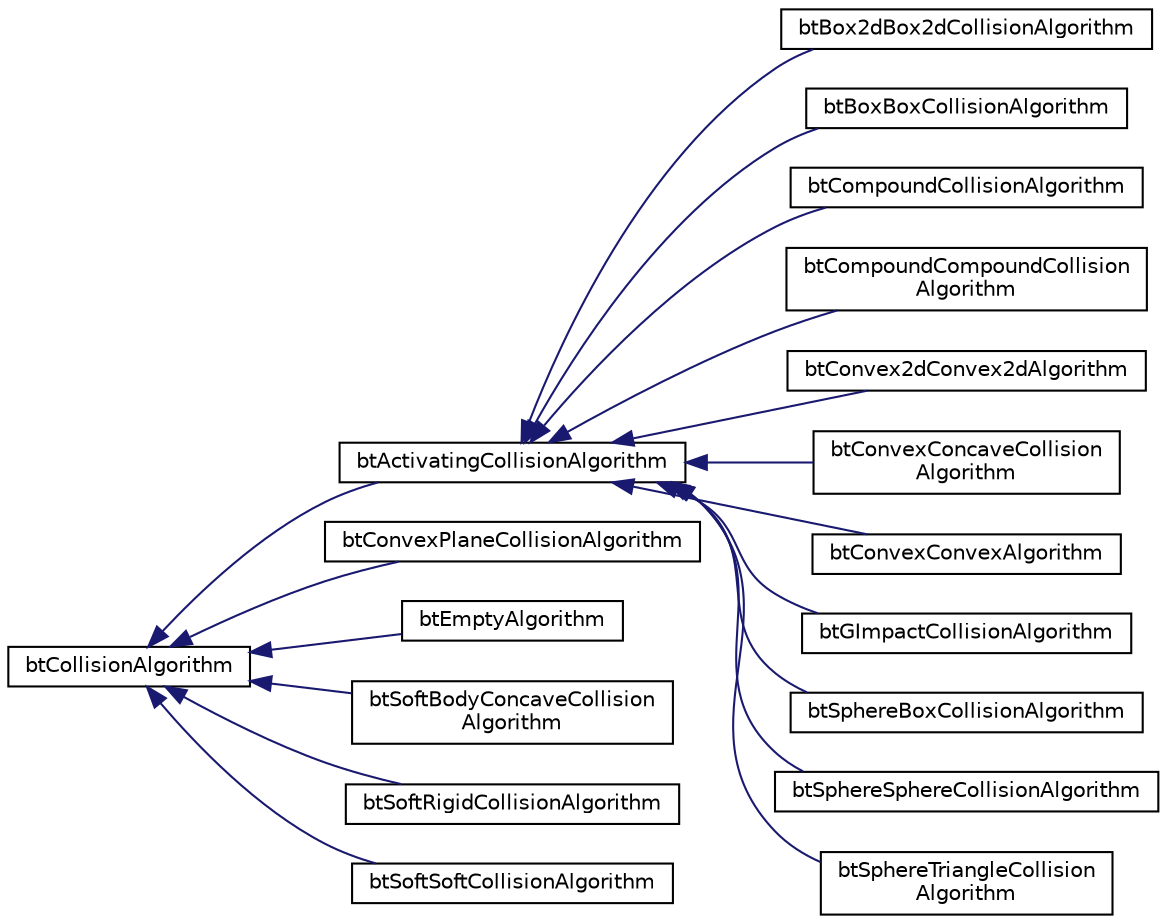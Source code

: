 digraph "Graphical Class Hierarchy"
{
  edge [fontname="Helvetica",fontsize="10",labelfontname="Helvetica",labelfontsize="10"];
  node [fontname="Helvetica",fontsize="10",shape=record];
  rankdir="LR";
  Node1 [label="btCollisionAlgorithm",height=0.2,width=0.4,color="black", fillcolor="white", style="filled",URL="$classbt_collision_algorithm.html"];
  Node1 -> Node2 [dir="back",color="midnightblue",fontsize="10",style="solid",fontname="Helvetica"];
  Node2 [label="btActivatingCollisionAlgorithm",height=0.2,width=0.4,color="black", fillcolor="white", style="filled",URL="$classbt_activating_collision_algorithm.html",tooltip="This class is not enabled yet (work-in-progress) to more aggressively activate objects. "];
  Node2 -> Node3 [dir="back",color="midnightblue",fontsize="10",style="solid",fontname="Helvetica"];
  Node3 [label="btBox2dBox2dCollisionAlgorithm",height=0.2,width=0.4,color="black", fillcolor="white", style="filled",URL="$classbt_box2d_box2d_collision_algorithm.html",tooltip="box-box collision detection "];
  Node2 -> Node4 [dir="back",color="midnightblue",fontsize="10",style="solid",fontname="Helvetica"];
  Node4 [label="btBoxBoxCollisionAlgorithm",height=0.2,width=0.4,color="black", fillcolor="white", style="filled",URL="$classbt_box_box_collision_algorithm.html",tooltip="box-box collision detection "];
  Node2 -> Node5 [dir="back",color="midnightblue",fontsize="10",style="solid",fontname="Helvetica"];
  Node5 [label="btCompoundCollisionAlgorithm",height=0.2,width=0.4,color="black", fillcolor="white", style="filled",URL="$classbt_compound_collision_algorithm.html",tooltip="btCompoundCollisionAlgorithm supports collision between CompoundCollisionShapes and other collision s..."];
  Node2 -> Node6 [dir="back",color="midnightblue",fontsize="10",style="solid",fontname="Helvetica"];
  Node6 [label="btCompoundCompoundCollision\lAlgorithm",height=0.2,width=0.4,color="black", fillcolor="white", style="filled",URL="$classbt_compound_compound_collision_algorithm.html",tooltip="btCompoundCompoundCollisionAlgorithm supports collision between two btCompoundCollisionShape shapes ..."];
  Node2 -> Node7 [dir="back",color="midnightblue",fontsize="10",style="solid",fontname="Helvetica"];
  Node7 [label="btConvex2dConvex2dAlgorithm",height=0.2,width=0.4,color="black", fillcolor="white", style="filled",URL="$classbt_convex2d_convex2d_algorithm.html"];
  Node2 -> Node8 [dir="back",color="midnightblue",fontsize="10",style="solid",fontname="Helvetica"];
  Node8 [label="btConvexConcaveCollision\lAlgorithm",height=0.2,width=0.4,color="black", fillcolor="white", style="filled",URL="$classbt_convex_concave_collision_algorithm.html",tooltip="btConvexConcaveCollisionAlgorithm supports collision between convex shapes and (concave) trianges mes..."];
  Node2 -> Node9 [dir="back",color="midnightblue",fontsize="10",style="solid",fontname="Helvetica"];
  Node9 [label="btConvexConvexAlgorithm",height=0.2,width=0.4,color="black", fillcolor="white", style="filled",URL="$classbt_convex_convex_algorithm.html"];
  Node2 -> Node10 [dir="back",color="midnightblue",fontsize="10",style="solid",fontname="Helvetica"];
  Node10 [label="btGImpactCollisionAlgorithm",height=0.2,width=0.4,color="black", fillcolor="white", style="filled",URL="$classbt_g_impact_collision_algorithm.html",tooltip="Collision Algorithm for GImpact Shapes. "];
  Node2 -> Node11 [dir="back",color="midnightblue",fontsize="10",style="solid",fontname="Helvetica"];
  Node11 [label="btSphereBoxCollisionAlgorithm",height=0.2,width=0.4,color="black", fillcolor="white", style="filled",URL="$classbt_sphere_box_collision_algorithm.html"];
  Node2 -> Node12 [dir="back",color="midnightblue",fontsize="10",style="solid",fontname="Helvetica"];
  Node12 [label="btSphereSphereCollisionAlgorithm",height=0.2,width=0.4,color="black", fillcolor="white", style="filled",URL="$classbt_sphere_sphere_collision_algorithm.html"];
  Node2 -> Node13 [dir="back",color="midnightblue",fontsize="10",style="solid",fontname="Helvetica"];
  Node13 [label="btSphereTriangleCollision\lAlgorithm",height=0.2,width=0.4,color="black", fillcolor="white", style="filled",URL="$classbt_sphere_triangle_collision_algorithm.html"];
  Node1 -> Node14 [dir="back",color="midnightblue",fontsize="10",style="solid",fontname="Helvetica"];
  Node14 [label="btConvexPlaneCollisionAlgorithm",height=0.2,width=0.4,color="black", fillcolor="white", style="filled",URL="$classbt_convex_plane_collision_algorithm.html"];
  Node1 -> Node15 [dir="back",color="midnightblue",fontsize="10",style="solid",fontname="Helvetica"];
  Node15 [label="btEmptyAlgorithm",height=0.2,width=0.4,color="black", fillcolor="white", style="filled",URL="$classbt_empty_algorithm.html"];
  Node1 -> Node16 [dir="back",color="midnightblue",fontsize="10",style="solid",fontname="Helvetica"];
  Node16 [label="btSoftBodyConcaveCollision\lAlgorithm",height=0.2,width=0.4,color="black", fillcolor="white", style="filled",URL="$classbt_soft_body_concave_collision_algorithm.html",tooltip="btSoftBodyConcaveCollisionAlgorithm supports collision between soft body shapes and (concave) triange..."];
  Node1 -> Node17 [dir="back",color="midnightblue",fontsize="10",style="solid",fontname="Helvetica"];
  Node17 [label="btSoftRigidCollisionAlgorithm",height=0.2,width=0.4,color="black", fillcolor="white", style="filled",URL="$classbt_soft_rigid_collision_algorithm.html",tooltip="btSoftRigidCollisionAlgorithm provides collision detection between btSoftBody and btRigidBody ..."];
  Node1 -> Node18 [dir="back",color="midnightblue",fontsize="10",style="solid",fontname="Helvetica"];
  Node18 [label="btSoftSoftCollisionAlgorithm",height=0.2,width=0.4,color="black", fillcolor="white", style="filled",URL="$classbt_soft_soft_collision_algorithm.html",tooltip="collision detection between two btSoftBody shapes "];
}

